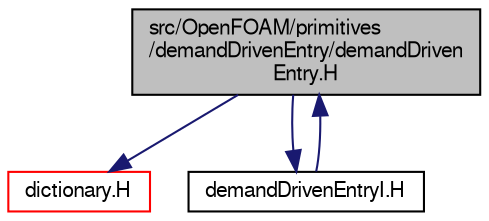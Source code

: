 digraph "src/OpenFOAM/primitives/demandDrivenEntry/demandDrivenEntry.H"
{
  bgcolor="transparent";
  edge [fontname="FreeSans",fontsize="10",labelfontname="FreeSans",labelfontsize="10"];
  node [fontname="FreeSans",fontsize="10",shape=record];
  Node1 [label="src/OpenFOAM/primitives\l/demandDrivenEntry/demandDriven\lEntry.H",height=0.2,width=0.4,color="black", fillcolor="grey75", style="filled" fontcolor="black"];
  Node1 -> Node2 [color="midnightblue",fontsize="10",style="solid",fontname="FreeSans"];
  Node2 [label="dictionary.H",height=0.2,width=0.4,color="red",URL="$a07225.html"];
  Node1 -> Node3 [color="midnightblue",fontsize="10",style="solid",fontname="FreeSans"];
  Node3 [label="demandDrivenEntryI.H",height=0.2,width=0.4,color="black",URL="$a08357.html"];
  Node3 -> Node1 [color="midnightblue",fontsize="10",style="solid",fontname="FreeSans"];
}
